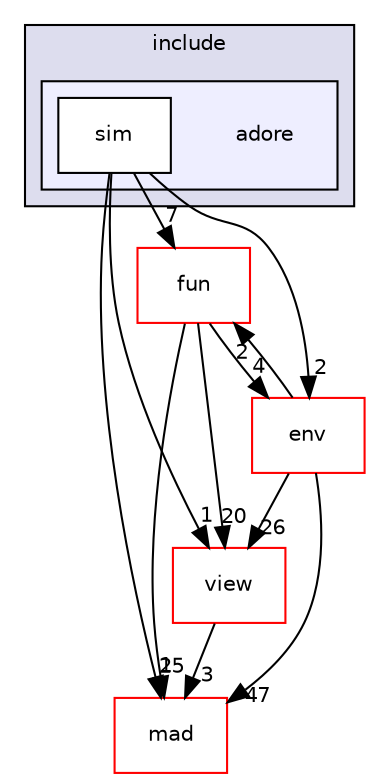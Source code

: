 digraph "/home/fascar/temp/adore/libadore/libadore/adore/sim/include/adore" {
  compound=true
  node [ fontsize="10", fontname="Helvetica"];
  edge [ labelfontsize="10", labelfontname="Helvetica"];
  subgraph clusterdir_6a69cd26260a65b157637103d138709b {
    graph [ bgcolor="#ddddee", pencolor="black", label="include" fontname="Helvetica", fontsize="10", URL="dir_6a69cd26260a65b157637103d138709b.html"]
  subgraph clusterdir_7cdd5743ded37345a05b296e60586071 {
    graph [ bgcolor="#eeeeff", pencolor="black", label="" URL="dir_7cdd5743ded37345a05b296e60586071.html"];
    dir_7cdd5743ded37345a05b296e60586071 [shape=plaintext label="adore"];
  dir_16efd2151c6cc4b56e1ba59e992acc3b [shape=box label="sim" fillcolor="white" style="filled" URL="dir_16efd2151c6cc4b56e1ba59e992acc3b.html"];
  }
  }
  dir_dd24209da890e557508ac1b6831a5bf7 [shape=box label="mad" fillcolor="white" style="filled" color="red" URL="dir_dd24209da890e557508ac1b6831a5bf7.html"];
  dir_a021c6ba58a8e5129fddf49c0e1c61e7 [shape=box label="view" fillcolor="white" style="filled" color="red" URL="dir_a021c6ba58a8e5129fddf49c0e1c61e7.html"];
  dir_649591276c0eecc8bf797bbe7897dd04 [shape=box label="fun" fillcolor="white" style="filled" color="red" URL="dir_649591276c0eecc8bf797bbe7897dd04.html"];
  dir_e67924bcc0fa25173e6cb07f4c4f7f25 [shape=box label="env" fillcolor="white" style="filled" color="red" URL="dir_e67924bcc0fa25173e6cb07f4c4f7f25.html"];
  dir_649591276c0eecc8bf797bbe7897dd04->dir_a021c6ba58a8e5129fddf49c0e1c61e7 [headlabel="20", labeldistance=1.5 headhref="dir_000048_000061.html"];
  dir_649591276c0eecc8bf797bbe7897dd04->dir_dd24209da890e557508ac1b6831a5bf7 [headlabel="25", labeldistance=1.5 headhref="dir_000048_000092.html"];
  dir_649591276c0eecc8bf797bbe7897dd04->dir_e67924bcc0fa25173e6cb07f4c4f7f25 [headlabel="4", labeldistance=1.5 headhref="dir_000048_000044.html"];
  dir_16efd2151c6cc4b56e1ba59e992acc3b->dir_649591276c0eecc8bf797bbe7897dd04 [headlabel="7", labeldistance=1.5 headhref="dir_000059_000048.html"];
  dir_16efd2151c6cc4b56e1ba59e992acc3b->dir_a021c6ba58a8e5129fddf49c0e1c61e7 [headlabel="1", labeldistance=1.5 headhref="dir_000059_000061.html"];
  dir_16efd2151c6cc4b56e1ba59e992acc3b->dir_dd24209da890e557508ac1b6831a5bf7 [headlabel="1", labeldistance=1.5 headhref="dir_000059_000092.html"];
  dir_16efd2151c6cc4b56e1ba59e992acc3b->dir_e67924bcc0fa25173e6cb07f4c4f7f25 [headlabel="2", labeldistance=1.5 headhref="dir_000059_000044.html"];
  dir_a021c6ba58a8e5129fddf49c0e1c61e7->dir_dd24209da890e557508ac1b6831a5bf7 [headlabel="3", labeldistance=1.5 headhref="dir_000061_000092.html"];
  dir_e67924bcc0fa25173e6cb07f4c4f7f25->dir_a021c6ba58a8e5129fddf49c0e1c61e7 [headlabel="26", labeldistance=1.5 headhref="dir_000044_000061.html"];
  dir_e67924bcc0fa25173e6cb07f4c4f7f25->dir_dd24209da890e557508ac1b6831a5bf7 [headlabel="47", labeldistance=1.5 headhref="dir_000044_000092.html"];
  dir_e67924bcc0fa25173e6cb07f4c4f7f25->dir_649591276c0eecc8bf797bbe7897dd04 [headlabel="2", labeldistance=1.5 headhref="dir_000044_000048.html"];
}

